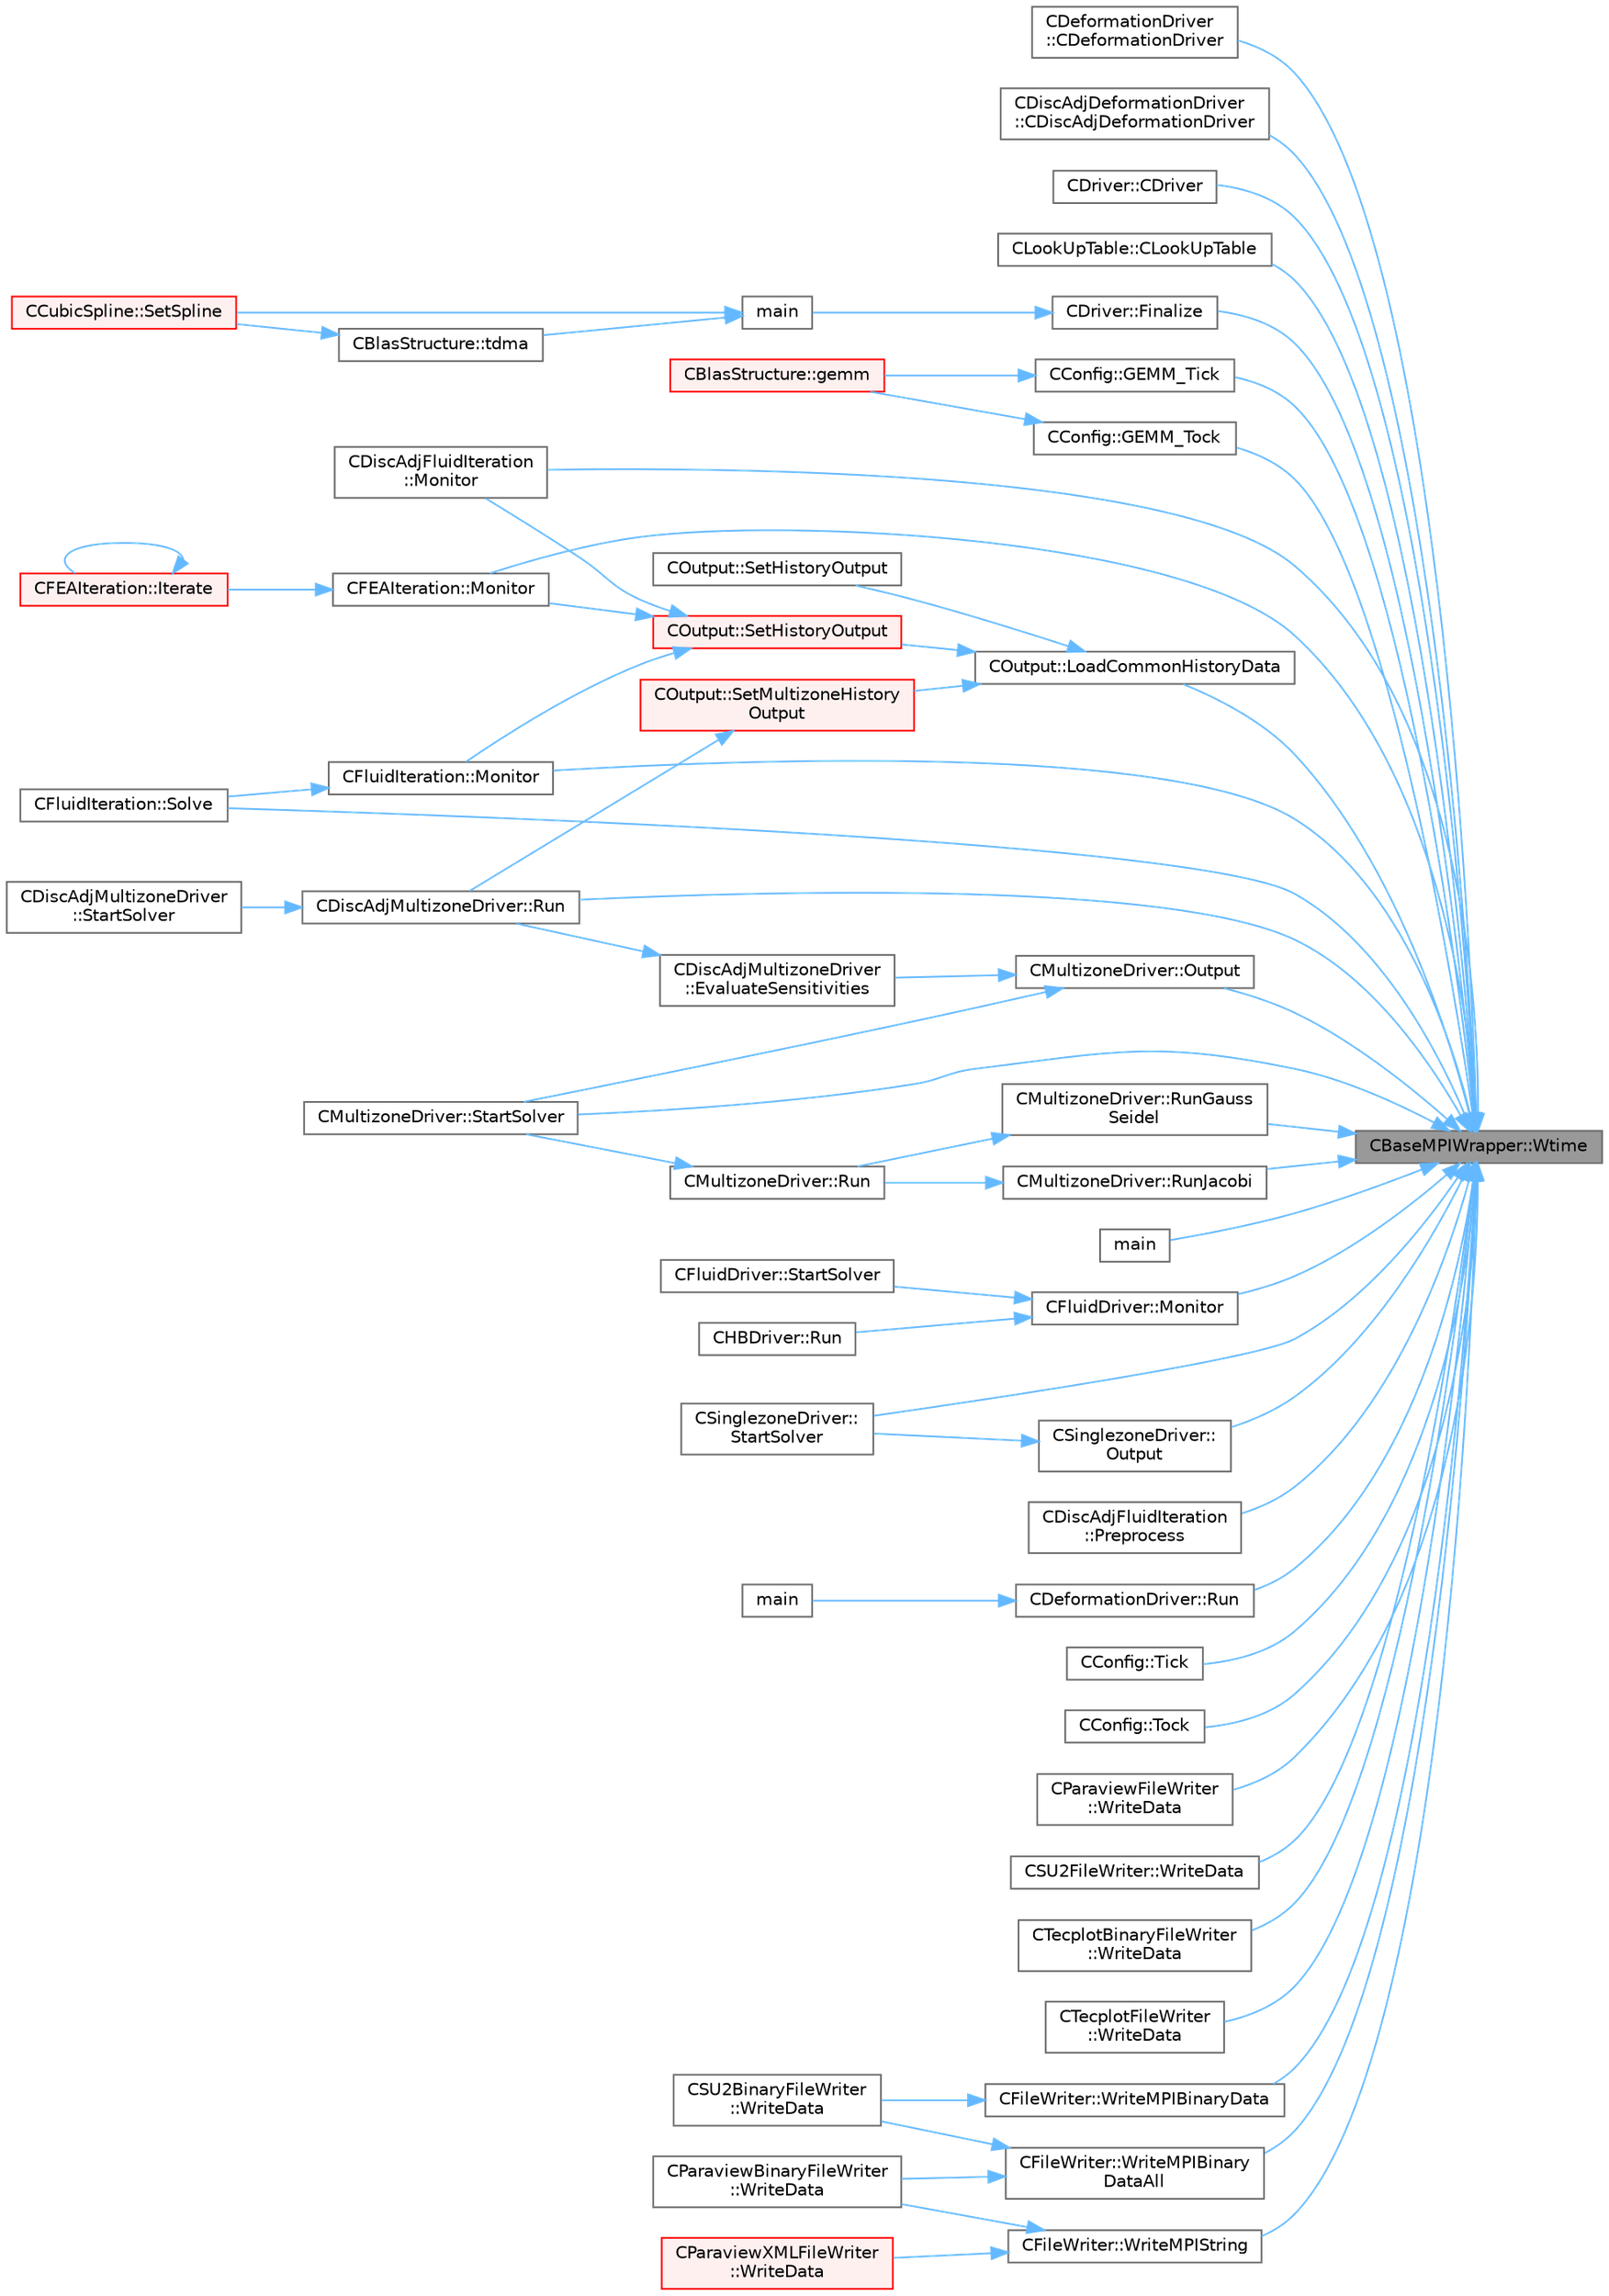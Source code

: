 digraph "CBaseMPIWrapper::Wtime"
{
 // LATEX_PDF_SIZE
  bgcolor="transparent";
  edge [fontname=Helvetica,fontsize=10,labelfontname=Helvetica,labelfontsize=10];
  node [fontname=Helvetica,fontsize=10,shape=box,height=0.2,width=0.4];
  rankdir="RL";
  Node1 [id="Node000001",label="CBaseMPIWrapper::Wtime",height=0.2,width=0.4,color="gray40", fillcolor="grey60", style="filled", fontcolor="black",tooltip=" "];
  Node1 -> Node2 [id="edge1_Node000001_Node000002",dir="back",color="steelblue1",style="solid",tooltip=" "];
  Node2 [id="Node000002",label="CDeformationDriver\l::CDeformationDriver",height=0.2,width=0.4,color="grey40", fillcolor="white", style="filled",URL="$classCDeformationDriver.html#a598689718de003eea6540a042e6c7994",tooltip="Constructor of the class."];
  Node1 -> Node3 [id="edge2_Node000001_Node000003",dir="back",color="steelblue1",style="solid",tooltip=" "];
  Node3 [id="Node000003",label="CDiscAdjDeformationDriver\l::CDiscAdjDeformationDriver",height=0.2,width=0.4,color="grey40", fillcolor="white", style="filled",URL="$classCDiscAdjDeformationDriver.html#a7ee59aebccb12d730fe2e5d1fbe7b216",tooltip="Constructor of the class."];
  Node1 -> Node4 [id="edge3_Node000001_Node000004",dir="back",color="steelblue1",style="solid",tooltip=" "];
  Node4 [id="Node000004",label="CDriver::CDriver",height=0.2,width=0.4,color="grey40", fillcolor="white", style="filled",URL="$classCDriver.html#a3fca4a013a6efa9bbb38fe78a86b5f3d",tooltip="Constructor of the class."];
  Node1 -> Node5 [id="edge4_Node000001_Node000005",dir="back",color="steelblue1",style="solid",tooltip=" "];
  Node5 [id="Node000005",label="CLookUpTable::CLookUpTable",height=0.2,width=0.4,color="grey40", fillcolor="white", style="filled",URL="$classCLookUpTable.html#ada66d28af65cd336a33e678302d05da2",tooltip=" "];
  Node1 -> Node6 [id="edge5_Node000001_Node000006",dir="back",color="steelblue1",style="solid",tooltip=" "];
  Node6 [id="Node000006",label="CDriver::Finalize",height=0.2,width=0.4,color="grey40", fillcolor="white", style="filled",URL="$classCDriver.html#a78f43a66848499453b16e1135d2e6883",tooltip="Deallocation routine."];
  Node6 -> Node7 [id="edge6_Node000006_Node000007",dir="back",color="steelblue1",style="solid",tooltip=" "];
  Node7 [id="Node000007",label="main",height=0.2,width=0.4,color="grey40", fillcolor="white", style="filled",URL="$SU2__CFD_8cpp.html#a0ddf1224851353fc92bfbff6f499fa97",tooltip=" "];
  Node7 -> Node8 [id="edge7_Node000007_Node000008",dir="back",color="steelblue1",style="solid",tooltip=" "];
  Node8 [id="Node000008",label="CCubicSpline::SetSpline",height=0.2,width=0.4,color="red", fillcolor="#FFF0F0", style="filled",URL="$classCCubicSpline.html#adebd09a8541c796bef56126c6dac8217",tooltip="Build the spline."];
  Node7 -> Node10 [id="edge8_Node000007_Node000010",dir="back",color="steelblue1",style="solid",tooltip=" "];
  Node10 [id="Node000010",label="CBlasStructure::tdma",height=0.2,width=0.4,color="grey40", fillcolor="white", style="filled",URL="$classCBlasStructure.html#aa0cc381060dee0e8c2d4d1e326e64feb",tooltip="Algorithm to solve a linear system with a tridiagonal matrix."];
  Node10 -> Node8 [id="edge9_Node000010_Node000008",dir="back",color="steelblue1",style="solid",tooltip=" "];
  Node1 -> Node11 [id="edge10_Node000001_Node000011",dir="back",color="steelblue1",style="solid",tooltip=" "];
  Node11 [id="Node000011",label="CConfig::GEMM_Tick",height=0.2,width=0.4,color="grey40", fillcolor="white", style="filled",URL="$classCConfig.html#a2843524e5245c2c6128acdd20e746f4a",tooltip="Start the timer for profiling subroutines."];
  Node11 -> Node12 [id="edge11_Node000011_Node000012",dir="back",color="steelblue1",style="solid",tooltip=" "];
  Node12 [id="Node000012",label="CBlasStructure::gemm",height=0.2,width=0.4,color="red", fillcolor="#FFF0F0", style="filled",URL="$classCBlasStructure.html#ad282634317e0a32bce7896e2ddc40043",tooltip="Function, which carries out a dense matrix product. It is a limited version of the BLAS gemm function..."];
  Node1 -> Node54 [id="edge12_Node000001_Node000054",dir="back",color="steelblue1",style="solid",tooltip=" "];
  Node54 [id="Node000054",label="CConfig::GEMM_Tock",height=0.2,width=0.4,color="grey40", fillcolor="white", style="filled",URL="$classCConfig.html#a695fe18134532a43b328845dd0cce3bb",tooltip="Stop the timer for the GEMM profiling and store results."];
  Node54 -> Node12 [id="edge13_Node000054_Node000012",dir="back",color="steelblue1",style="solid",tooltip=" "];
  Node1 -> Node55 [id="edge14_Node000001_Node000055",dir="back",color="steelblue1",style="solid",tooltip=" "];
  Node55 [id="Node000055",label="COutput::LoadCommonHistoryData",height=0.2,width=0.4,color="grey40", fillcolor="white", style="filled",URL="$classCOutput.html#a6babc71093859506fc4ff953467b376f",tooltip="Load values of the history fields common for all solvers."];
  Node55 -> Node56 [id="edge15_Node000055_Node000056",dir="back",color="steelblue1",style="solid",tooltip=" "];
  Node56 [id="Node000056",label="COutput::SetHistoryOutput",height=0.2,width=0.4,color="grey40", fillcolor="white", style="filled",URL="$classCOutput.html#a9db973d29e5d1b9eff81024908201cfc",tooltip="Collects history data from the solvers and monitors the convergence. Does not write to screen or file..."];
  Node55 -> Node57 [id="edge16_Node000055_Node000057",dir="back",color="steelblue1",style="solid",tooltip=" "];
  Node57 [id="Node000057",label="COutput::SetHistoryOutput",height=0.2,width=0.4,color="red", fillcolor="#FFF0F0", style="filled",URL="$classCOutput.html#a3a35f6e09eaf499f1f709088cb80e702",tooltip="Collects history data from the solvers, monitors the convergence and writes to screen and history fil..."];
  Node57 -> Node59 [id="edge17_Node000057_Node000059",dir="back",color="steelblue1",style="solid",tooltip=" "];
  Node59 [id="Node000059",label="CDiscAdjFluidIteration\l::Monitor",height=0.2,width=0.4,color="grey40", fillcolor="white", style="filled",URL="$classCDiscAdjFluidIteration.html#afdddb208b85e5c5a4d10d071022baf1e",tooltip="Monitors the convergence and other metrics for the discrete adjoint fluid system."];
  Node57 -> Node61 [id="edge18_Node000057_Node000061",dir="back",color="steelblue1",style="solid",tooltip=" "];
  Node61 [id="Node000061",label="CFEAIteration::Monitor",height=0.2,width=0.4,color="grey40", fillcolor="white", style="filled",URL="$classCFEAIteration.html#a3039c502c1a86c2b27ca82b28cd563b3",tooltip="Monitors the convergence and other metrics for the FEM system."];
  Node61 -> Node62 [id="edge19_Node000061_Node000062",dir="back",color="steelblue1",style="solid",tooltip=" "];
  Node62 [id="Node000062",label="CFEAIteration::Iterate",height=0.2,width=0.4,color="red", fillcolor="#FFF0F0", style="filled",URL="$classCFEAIteration.html#a6f38f9de139d7ecda0d39ab13342b39a",tooltip="Perform a single iteration for structural analysis using the Finite Element Method."];
  Node62 -> Node62 [id="edge20_Node000062_Node000062",dir="back",color="steelblue1",style="solid",tooltip=" "];
  Node57 -> Node64 [id="edge21_Node000057_Node000064",dir="back",color="steelblue1",style="solid",tooltip=" "];
  Node64 [id="Node000064",label="CFluidIteration::Monitor",height=0.2,width=0.4,color="grey40", fillcolor="white", style="filled",URL="$classCFluidIteration.html#a65a5e3091a587996d2edf4c415a241f6",tooltip="Monitors the convergence and other metrics for the fluid system."];
  Node64 -> Node65 [id="edge22_Node000064_Node000065",dir="back",color="steelblue1",style="solid",tooltip=" "];
  Node65 [id="Node000065",label="CFluidIteration::Solve",height=0.2,width=0.4,color="grey40", fillcolor="white", style="filled",URL="$classCFluidIteration.html#ae4c454356af70246063fdcba4accb068",tooltip="Iterate the fluid system for a number of Inner_Iter iterations."];
  Node55 -> Node85 [id="edge23_Node000055_Node000085",dir="back",color="steelblue1",style="solid",tooltip=" "];
  Node85 [id="Node000085",label="COutput::SetMultizoneHistory\lOutput",height=0.2,width=0.4,color="red", fillcolor="#FFF0F0", style="filled",URL="$classCOutput.html#adab3a546cdcbe8f7123063b5489d9d2d",tooltip=" "];
  Node85 -> Node74 [id="edge24_Node000085_Node000074",dir="back",color="steelblue1",style="solid",tooltip=" "];
  Node74 [id="Node000074",label="CDiscAdjMultizoneDriver::Run",height=0.2,width=0.4,color="grey40", fillcolor="white", style="filled",URL="$classCDiscAdjMultizoneDriver.html#af996aecdb6d20aa4fc81c9b67295abf5",tooltip="[Overload] Run an discrete adjoint update of all solvers within multiple zones."];
  Node74 -> Node75 [id="edge25_Node000074_Node000075",dir="back",color="steelblue1",style="solid",tooltip=" "];
  Node75 [id="Node000075",label="CDiscAdjMultizoneDriver\l::StartSolver",height=0.2,width=0.4,color="grey40", fillcolor="white", style="filled",URL="$classCDiscAdjMultizoneDriver.html#a75de0a1a482ceeed4301a384f1515092",tooltip="[Overload] Launch the computation for discrete adjoint multizone problems."];
  Node1 -> Node86 [id="edge26_Node000001_Node000086",dir="back",color="steelblue1",style="solid",tooltip=" "];
  Node86 [id="Node000086",label="main",height=0.2,width=0.4,color="grey40", fillcolor="white", style="filled",URL="$SU2__GEO_8cpp.html#a0ddf1224851353fc92bfbff6f499fa97",tooltip=" "];
  Node1 -> Node59 [id="edge27_Node000001_Node000059",dir="back",color="steelblue1",style="solid",tooltip=" "];
  Node1 -> Node61 [id="edge28_Node000001_Node000061",dir="back",color="steelblue1",style="solid",tooltip=" "];
  Node1 -> Node64 [id="edge29_Node000001_Node000064",dir="back",color="steelblue1",style="solid",tooltip=" "];
  Node1 -> Node87 [id="edge30_Node000001_Node000087",dir="back",color="steelblue1",style="solid",tooltip=" "];
  Node87 [id="Node000087",label="CFluidDriver::Monitor",height=0.2,width=0.4,color="grey40", fillcolor="white", style="filled",URL="$classCFluidDriver.html#a5430118627bbedb8f3dabce10b9c1c65",tooltip="Monitor the computation."];
  Node87 -> Node88 [id="edge31_Node000087_Node000088",dir="back",color="steelblue1",style="solid",tooltip=" "];
  Node88 [id="Node000088",label="CHBDriver::Run",height=0.2,width=0.4,color="grey40", fillcolor="white", style="filled",URL="$classCHBDriver.html#a741b28f789c77858055bdea1d5716f21",tooltip="Run a single iteration of a Harmonic Balance problem."];
  Node87 -> Node89 [id="edge32_Node000087_Node000089",dir="back",color="steelblue1",style="solid",tooltip=" "];
  Node89 [id="Node000089",label="CFluidDriver::StartSolver",height=0.2,width=0.4,color="grey40", fillcolor="white", style="filled",URL="$classCFluidDriver.html#aa0139a1e26f43f0154854c9f99ded978",tooltip="Launch the computation for all zones and all physics."];
  Node1 -> Node90 [id="edge33_Node000001_Node000090",dir="back",color="steelblue1",style="solid",tooltip=" "];
  Node90 [id="Node000090",label="CMultizoneDriver::Output",height=0.2,width=0.4,color="grey40", fillcolor="white", style="filled",URL="$classCMultizoneDriver.html#ad9b12dc5194755d1a06023898b056bcb",tooltip="Output the solution in solution file."];
  Node90 -> Node76 [id="edge34_Node000090_Node000076",dir="back",color="steelblue1",style="solid",tooltip=" "];
  Node76 [id="Node000076",label="CDiscAdjMultizoneDriver\l::EvaluateSensitivities",height=0.2,width=0.4,color="grey40", fillcolor="white", style="filled",URL="$classCDiscAdjMultizoneDriver.html#a9d998fae109427a1061069800ad931c3",tooltip="Evaluate sensitivites for the current adjoint solution and output files."];
  Node76 -> Node74 [id="edge35_Node000076_Node000074",dir="back",color="steelblue1",style="solid",tooltip=" "];
  Node90 -> Node69 [id="edge36_Node000090_Node000069",dir="back",color="steelblue1",style="solid",tooltip=" "];
  Node69 [id="Node000069",label="CMultizoneDriver::StartSolver",height=0.2,width=0.4,color="grey40", fillcolor="white", style="filled",URL="$classCMultizoneDriver.html#a48545e4827cc34298f792995e06d90dd",tooltip="[Overload] Launch the computation for multizone problems."];
  Node1 -> Node91 [id="edge37_Node000001_Node000091",dir="back",color="steelblue1",style="solid",tooltip=" "];
  Node91 [id="Node000091",label="CSinglezoneDriver::\lOutput",height=0.2,width=0.4,color="grey40", fillcolor="white", style="filled",URL="$classCSinglezoneDriver.html#a99b702e93a12b46a3d851cf1d970c6d5",tooltip="Output the solution in solution file."];
  Node91 -> Node92 [id="edge38_Node000091_Node000092",dir="back",color="steelblue1",style="solid",tooltip=" "];
  Node92 [id="Node000092",label="CSinglezoneDriver::\lStartSolver",height=0.2,width=0.4,color="grey40", fillcolor="white", style="filled",URL="$classCSinglezoneDriver.html#ac98c6acfe034381fb3b77c6753c4d734",tooltip="[Overload] Launch the computation for single-zone problems."];
  Node1 -> Node93 [id="edge39_Node000001_Node000093",dir="back",color="steelblue1",style="solid",tooltip=" "];
  Node93 [id="Node000093",label="CDiscAdjFluidIteration\l::Preprocess",height=0.2,width=0.4,color="grey40", fillcolor="white", style="filled",URL="$classCDiscAdjFluidIteration.html#a9289dd9216cff8cca78b6c8224db4ff2",tooltip="Preprocessing to prepare for an iteration of the physics."];
  Node1 -> Node74 [id="edge40_Node000001_Node000074",dir="back",color="steelblue1",style="solid",tooltip=" "];
  Node1 -> Node94 [id="edge41_Node000001_Node000094",dir="back",color="steelblue1",style="solid",tooltip=" "];
  Node94 [id="Node000094",label="CDeformationDriver::Run",height=0.2,width=0.4,color="grey40", fillcolor="white", style="filled",URL="$classCDeformationDriver.html#aa6da6453a3790a001ed9cb135926e107",tooltip="Launch the driver computation."];
  Node94 -> Node95 [id="edge42_Node000094_Node000095",dir="back",color="steelblue1",style="solid",tooltip=" "];
  Node95 [id="Node000095",label="main",height=0.2,width=0.4,color="grey40", fillcolor="white", style="filled",URL="$SU2__DEF_8cpp.html#a0ddf1224851353fc92bfbff6f499fa97",tooltip=" "];
  Node1 -> Node67 [id="edge43_Node000001_Node000067",dir="back",color="steelblue1",style="solid",tooltip=" "];
  Node67 [id="Node000067",label="CMultizoneDriver::RunGauss\lSeidel",height=0.2,width=0.4,color="grey40", fillcolor="white", style="filled",URL="$classCMultizoneDriver.html#a264bb90660193f4c197a3b64df8ccb22",tooltip="Run a Block Gauss-Seidel iteration in all physical zones."];
  Node67 -> Node68 [id="edge44_Node000067_Node000068",dir="back",color="steelblue1",style="solid",tooltip=" "];
  Node68 [id="Node000068",label="CMultizoneDriver::Run",height=0.2,width=0.4,color="grey40", fillcolor="white", style="filled",URL="$classCMultizoneDriver.html#abe9df84668f2019fb5e1921752994dea",tooltip="Solves one time iteration."];
  Node68 -> Node69 [id="edge45_Node000068_Node000069",dir="back",color="steelblue1",style="solid",tooltip=" "];
  Node1 -> Node70 [id="edge46_Node000001_Node000070",dir="back",color="steelblue1",style="solid",tooltip=" "];
  Node70 [id="Node000070",label="CMultizoneDriver::RunJacobi",height=0.2,width=0.4,color="grey40", fillcolor="white", style="filled",URL="$classCMultizoneDriver.html#a6a3c67903b810b5cd8c392691ff2e86e",tooltip="Run a Block-Jacobi iteration in all physical zones."];
  Node70 -> Node68 [id="edge47_Node000070_Node000068",dir="back",color="steelblue1",style="solid",tooltip=" "];
  Node1 -> Node65 [id="edge48_Node000001_Node000065",dir="back",color="steelblue1",style="solid",tooltip=" "];
  Node1 -> Node69 [id="edge49_Node000001_Node000069",dir="back",color="steelblue1",style="solid",tooltip=" "];
  Node1 -> Node92 [id="edge50_Node000001_Node000092",dir="back",color="steelblue1",style="solid",tooltip=" "];
  Node1 -> Node96 [id="edge51_Node000001_Node000096",dir="back",color="steelblue1",style="solid",tooltip=" "];
  Node96 [id="Node000096",label="CConfig::Tick",height=0.2,width=0.4,color="grey40", fillcolor="white", style="filled",URL="$classCConfig.html#ad3709639a888d45f70553b1833c499bc",tooltip="Start the timer for profiling subroutines."];
  Node1 -> Node97 [id="edge52_Node000001_Node000097",dir="back",color="steelblue1",style="solid",tooltip=" "];
  Node97 [id="Node000097",label="CConfig::Tock",height=0.2,width=0.4,color="grey40", fillcolor="white", style="filled",URL="$classCConfig.html#ab4fcc4d24256a112c74a5060fe3ea14e",tooltip="Stop the timer for profiling subroutines and store results."];
  Node1 -> Node98 [id="edge53_Node000001_Node000098",dir="back",color="steelblue1",style="solid",tooltip=" "];
  Node98 [id="Node000098",label="CParaviewFileWriter\l::WriteData",height=0.2,width=0.4,color="grey40", fillcolor="white", style="filled",URL="$classCParaviewFileWriter.html#a4dd1f50c85da3cbd781ac9aaa124f124",tooltip="Write sorted data to file in paraview file format."];
  Node1 -> Node99 [id="edge54_Node000001_Node000099",dir="back",color="steelblue1",style="solid",tooltip=" "];
  Node99 [id="Node000099",label="CSU2FileWriter::WriteData",height=0.2,width=0.4,color="grey40", fillcolor="white", style="filled",URL="$classCSU2FileWriter.html#a0a839ebbda62ba0686ff54e3857e8046",tooltip="Write sorted data to file in SU2 ASCII file format."];
  Node1 -> Node100 [id="edge55_Node000001_Node000100",dir="back",color="steelblue1",style="solid",tooltip=" "];
  Node100 [id="Node000100",label="CTecplotBinaryFileWriter\l::WriteData",height=0.2,width=0.4,color="grey40", fillcolor="white", style="filled",URL="$classCTecplotBinaryFileWriter.html#af453c340ddc5a37305a24afb2bcd26a9",tooltip="Write sorted data to file in tecplot binary file format."];
  Node1 -> Node101 [id="edge56_Node000001_Node000101",dir="back",color="steelblue1",style="solid",tooltip=" "];
  Node101 [id="Node000101",label="CTecplotFileWriter\l::WriteData",height=0.2,width=0.4,color="grey40", fillcolor="white", style="filled",URL="$classCTecplotFileWriter.html#ac49dc1eecd1146a678454dffe949afe5",tooltip="Write sorted data to file in tecplot ASCII file format."];
  Node1 -> Node102 [id="edge57_Node000001_Node000102",dir="back",color="steelblue1",style="solid",tooltip=" "];
  Node102 [id="Node000102",label="CFileWriter::WriteMPIBinaryData",height=0.2,width=0.4,color="grey40", fillcolor="white", style="filled",URL="$classCFileWriter.html#aac563a643b5b8e0dd86eb9e4a7173b29",tooltip="Write a binary data array to a currently opened file using MPI I/O. Note: routine must be called coll..."];
  Node102 -> Node103 [id="edge58_Node000102_Node000103",dir="back",color="steelblue1",style="solid",tooltip=" "];
  Node103 [id="Node000103",label="CSU2BinaryFileWriter\l::WriteData",height=0.2,width=0.4,color="grey40", fillcolor="white", style="filled",URL="$classCSU2BinaryFileWriter.html#ad5e95c424cb10f8d95d2d4f2588b4131",tooltip="Write sorted data to file in SU2 binary file format."];
  Node1 -> Node104 [id="edge59_Node000001_Node000104",dir="back",color="steelblue1",style="solid",tooltip=" "];
  Node104 [id="Node000104",label="CFileWriter::WriteMPIBinary\lDataAll",height=0.2,width=0.4,color="grey40", fillcolor="white", style="filled",URL="$classCFileWriter.html#a721d35d8659bf3e57d31d8fa053c68d7",tooltip="Collectively write a binary data array distributed over all processors to file using MPI I/O."];
  Node104 -> Node103 [id="edge60_Node000104_Node000103",dir="back",color="steelblue1",style="solid",tooltip=" "];
  Node104 -> Node105 [id="edge61_Node000104_Node000105",dir="back",color="steelblue1",style="solid",tooltip=" "];
  Node105 [id="Node000105",label="CParaviewBinaryFileWriter\l::WriteData",height=0.2,width=0.4,color="grey40", fillcolor="white", style="filled",URL="$classCParaviewBinaryFileWriter.html#a0cd524ae6127555edf0a61baa7e3fc6f",tooltip="Write sorted data to file in paraview binary file format."];
  Node1 -> Node106 [id="edge62_Node000001_Node000106",dir="back",color="steelblue1",style="solid",tooltip=" "];
  Node106 [id="Node000106",label="CFileWriter::WriteMPIString",height=0.2,width=0.4,color="grey40", fillcolor="white", style="filled",URL="$classCFileWriter.html#ab71e29419c94d37eb73c53788ec5d0a1",tooltip="Write a string to a currently opened file using MPI I/O. Note: routine must be called collectively,..."];
  Node106 -> Node105 [id="edge63_Node000106_Node000105",dir="back",color="steelblue1",style="solid",tooltip=" "];
  Node106 -> Node107 [id="edge64_Node000106_Node000107",dir="back",color="steelblue1",style="solid",tooltip=" "];
  Node107 [id="Node000107",label="CParaviewXMLFileWriter\l::WriteData",height=0.2,width=0.4,color="red", fillcolor="#FFF0F0", style="filled",URL="$classCParaviewXMLFileWriter.html#aaa431b5d59d04b40b24cdde0545650bb",tooltip="Write sorted data to file in paraview binary file format."];
}
